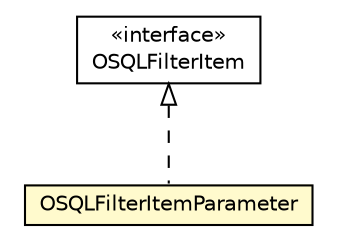 #!/usr/local/bin/dot
#
# Class diagram 
# Generated by UMLGraph version R5_6-24-gf6e263 (http://www.umlgraph.org/)
#

digraph G {
	edge [fontname="Helvetica",fontsize=10,labelfontname="Helvetica",labelfontsize=10];
	node [fontname="Helvetica",fontsize=10,shape=plaintext];
	nodesep=0.25;
	ranksep=0.5;
	// com.orientechnologies.orient.core.sql.filter.OSQLFilterItemParameter
	c6045410 [label=<<table title="com.orientechnologies.orient.core.sql.filter.OSQLFilterItemParameter" border="0" cellborder="1" cellspacing="0" cellpadding="2" port="p" bgcolor="lemonChiffon" href="./OSQLFilterItemParameter.html">
		<tr><td><table border="0" cellspacing="0" cellpadding="1">
<tr><td align="center" balign="center"> OSQLFilterItemParameter </td></tr>
		</table></td></tr>
		</table>>, URL="./OSQLFilterItemParameter.html", fontname="Helvetica", fontcolor="black", fontsize=10.0];
	// com.orientechnologies.orient.core.sql.filter.OSQLFilterItem
	c6045411 [label=<<table title="com.orientechnologies.orient.core.sql.filter.OSQLFilterItem" border="0" cellborder="1" cellspacing="0" cellpadding="2" port="p" href="./OSQLFilterItem.html">
		<tr><td><table border="0" cellspacing="0" cellpadding="1">
<tr><td align="center" balign="center"> &#171;interface&#187; </td></tr>
<tr><td align="center" balign="center"> OSQLFilterItem </td></tr>
		</table></td></tr>
		</table>>, URL="./OSQLFilterItem.html", fontname="Helvetica", fontcolor="black", fontsize=10.0];
	//com.orientechnologies.orient.core.sql.filter.OSQLFilterItemParameter implements com.orientechnologies.orient.core.sql.filter.OSQLFilterItem
	c6045411:p -> c6045410:p [dir=back,arrowtail=empty,style=dashed];
}

